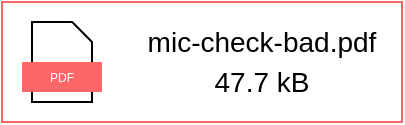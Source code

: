<mxfile>
    <diagram id="vDc8igpyrBxH6NzmCyo-" name="ページ1">
        <mxGraphModel dx="614" dy="467" grid="1" gridSize="5" guides="1" tooltips="1" connect="1" arrows="1" fold="1" page="1" pageScale="1" pageWidth="827" pageHeight="1169" background="none" math="0" shadow="0">
            <root>
                <mxCell id="0"/>
                <mxCell id="1" parent="0"/>
                <mxCell id="11" value="" style="whiteSpace=wrap;html=1;fontSize=6;strokeColor=#FF6666;" parent="1" vertex="1">
                    <mxGeometry x="20" y="20" width="200" height="60" as="geometry"/>
                </mxCell>
                <mxCell id="7" value="" style="verticalLabelPosition=bottom;verticalAlign=top;html=1;shape=mxgraph.basic.polygon;polyCoords=[[0,0],[0.67,0],[1,0.25],[1,1],[0,1]];polyline=0;fontSize=6;" parent="1" vertex="1">
                    <mxGeometry x="35" y="30" width="30" height="40" as="geometry"/>
                </mxCell>
                <mxCell id="3" value="&lt;font style=&quot;font-size: 6px;&quot;&gt;PDF&lt;/font&gt;" style="rounded=0;whiteSpace=wrap;html=1;verticalAlign=middle;fontSize=6;strokeColor=none;fillColor=#FF6666;fontColor=#FFFFFF;" parent="1" vertex="1">
                    <mxGeometry x="30" y="50" width="40" height="15" as="geometry"/>
                </mxCell>
                <mxCell id="12" value="mic-check-bad.pdf" style="whiteSpace=wrap;html=1;fontSize=14;strokeColor=none;fillColor=none;" parent="1" vertex="1">
                    <mxGeometry x="80" y="30" width="140" height="20" as="geometry"/>
                </mxCell>
                <mxCell id="13" value="47.7 kB" style="whiteSpace=wrap;html=1;fontSize=14;strokeColor=none;fillColor=none;" parent="1" vertex="1">
                    <mxGeometry x="80" y="50" width="140" height="20" as="geometry"/>
                </mxCell>
            </root>
        </mxGraphModel>
    </diagram>
</mxfile>